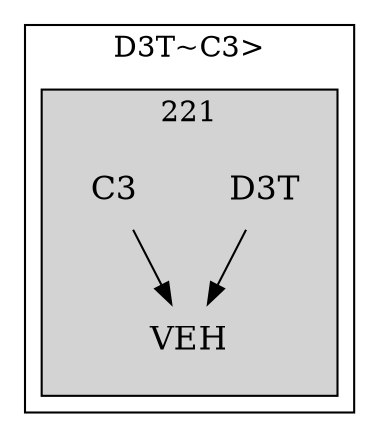 strict digraph FirstlevelCluster {
	labelloc = "t";
	compound = false;
	subgraph cluster_0 {
	label= "D3T~C3>";
		subgraph	cluster_2 {
		label = "221";
			style = filled;
			node	[label = VEH, shape = plaintext, fontsize = 16] VEH2;
			node	[label = D3T, shape = plaintext, fontsize = 16] D3T2;
			node	[label = C3, shape = plaintext, fontsize = 16] C32;
			D3T2->VEH2;C32->VEH2;			}
}}